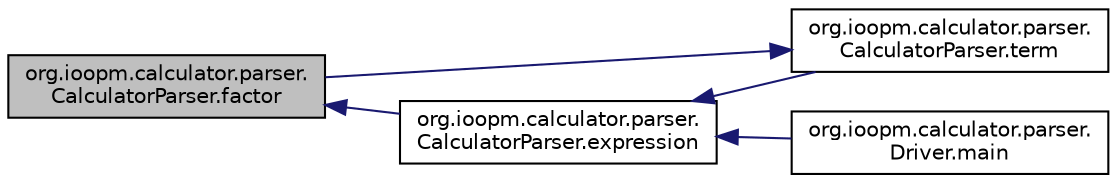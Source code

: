 digraph "org.ioopm.calculator.parser.CalculatorParser.factor"
{
  edge [fontname="Helvetica",fontsize="10",labelfontname="Helvetica",labelfontsize="10"];
  node [fontname="Helvetica",fontsize="10",shape=record];
  rankdir="LR";
  Node14 [label="org.ioopm.calculator.parser.\lCalculatorParser.factor",height=0.2,width=0.4,color="black", fillcolor="grey75", style="filled", fontcolor="black"];
  Node14 -> Node15 [dir="back",color="midnightblue",fontsize="10",style="solid",fontname="Helvetica"];
  Node15 [label="org.ioopm.calculator.parser.\lCalculatorParser.expression",height=0.2,width=0.4,color="black", fillcolor="white", style="filled",URL="$classorg_1_1ioopm_1_1calculator_1_1parser_1_1_calculator_parser.html#a3ed07ce8e7f05029424e728af002e043"];
  Node15 -> Node16 [dir="back",color="midnightblue",fontsize="10",style="solid",fontname="Helvetica"];
  Node16 [label="org.ioopm.calculator.parser.\lCalculatorParser.term",height=0.2,width=0.4,color="black", fillcolor="white", style="filled",URL="$classorg_1_1ioopm_1_1calculator_1_1parser_1_1_calculator_parser.html#a196ef16844257956f28b3b2d7552b99d"];
  Node16 -> Node14 [dir="back",color="midnightblue",fontsize="10",style="solid",fontname="Helvetica"];
  Node15 -> Node17 [dir="back",color="midnightblue",fontsize="10",style="solid",fontname="Helvetica"];
  Node17 [label="org.ioopm.calculator.parser.\lDriver.main",height=0.2,width=0.4,color="black", fillcolor="white", style="filled",URL="$classorg_1_1ioopm_1_1calculator_1_1parser_1_1_driver.html#ade1f5ea46fe40524c79396967bf0f8b8"];
}
